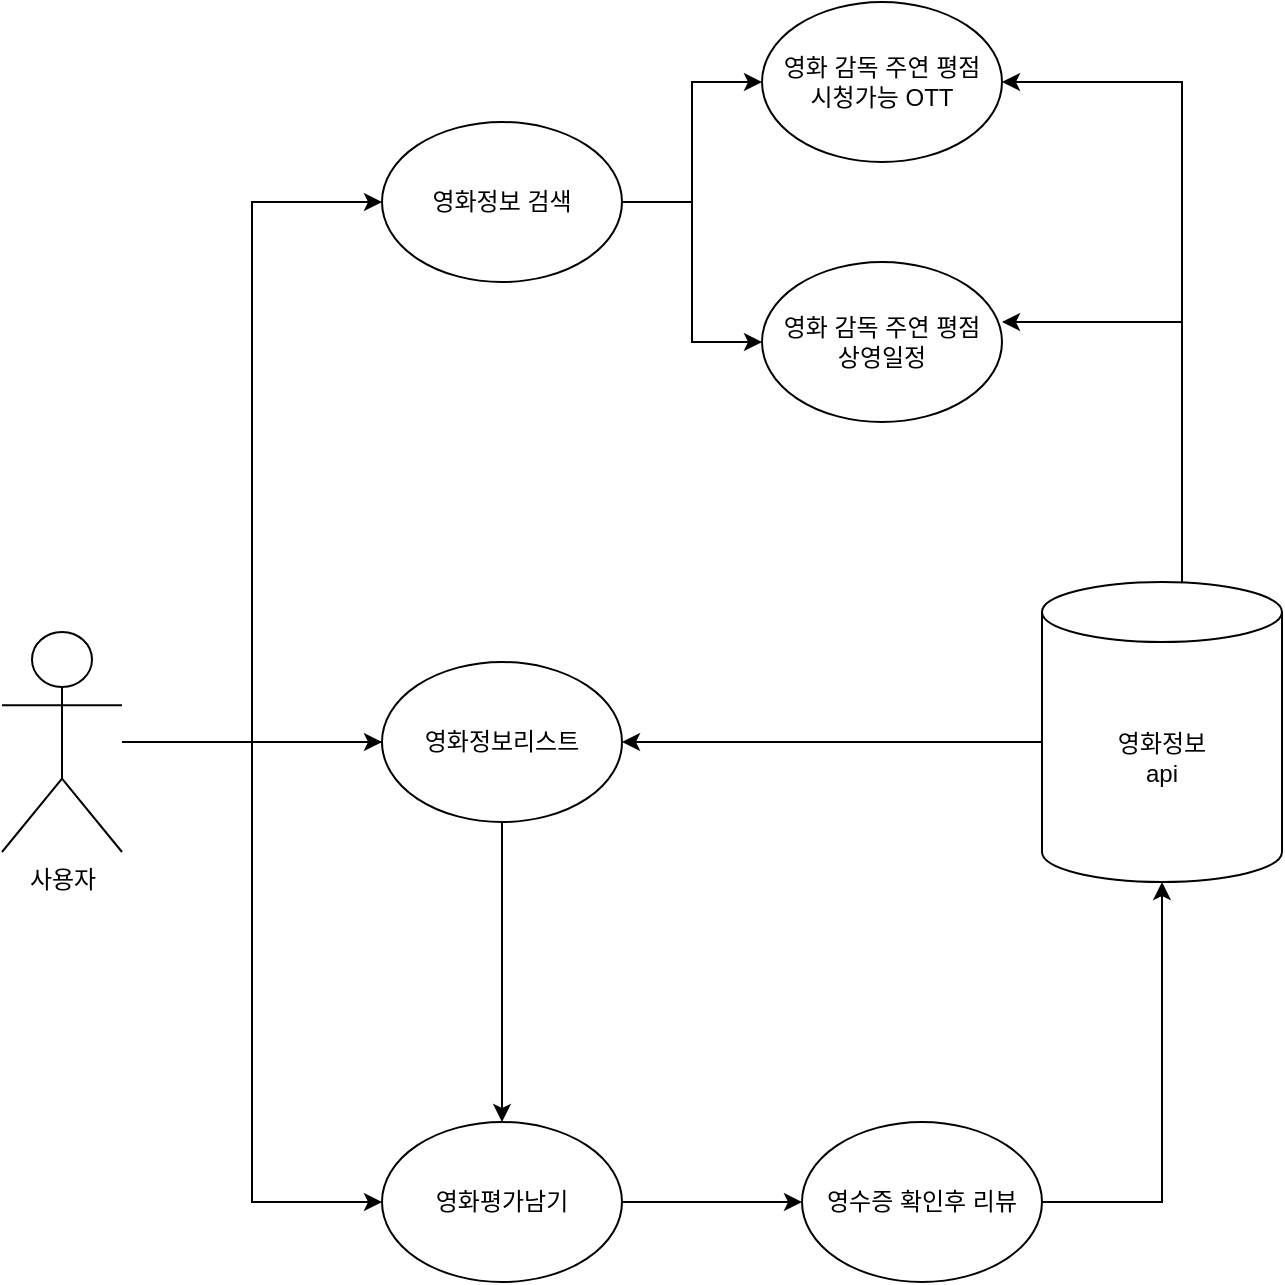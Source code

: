 <mxfile version="21.3.7" type="device">
  <diagram name="페이지-1" id="g4dXyIzhAi_1CMddUyoG">
    <mxGraphModel dx="888" dy="1717" grid="1" gridSize="10" guides="1" tooltips="1" connect="1" arrows="1" fold="1" page="1" pageScale="1" pageWidth="1390" pageHeight="980" math="0" shadow="0">
      <root>
        <mxCell id="0" />
        <mxCell id="1" parent="0" />
        <mxCell id="ZSzvQUy0kGPGuTM8LgXg-6" style="edgeStyle=orthogonalEdgeStyle;rounded=0;orthogonalLoop=1;jettySize=auto;html=1;entryX=0;entryY=0.5;entryDx=0;entryDy=0;" edge="1" parent="1" source="ZSzvQUy0kGPGuTM8LgXg-1" target="ZSzvQUy0kGPGuTM8LgXg-2">
          <mxGeometry relative="1" as="geometry" />
        </mxCell>
        <mxCell id="ZSzvQUy0kGPGuTM8LgXg-7" style="edgeStyle=orthogonalEdgeStyle;rounded=0;orthogonalLoop=1;jettySize=auto;html=1;" edge="1" parent="1" source="ZSzvQUy0kGPGuTM8LgXg-1" target="ZSzvQUy0kGPGuTM8LgXg-3">
          <mxGeometry relative="1" as="geometry" />
        </mxCell>
        <mxCell id="ZSzvQUy0kGPGuTM8LgXg-8" style="edgeStyle=orthogonalEdgeStyle;rounded=0;orthogonalLoop=1;jettySize=auto;html=1;" edge="1" parent="1" source="ZSzvQUy0kGPGuTM8LgXg-1" target="ZSzvQUy0kGPGuTM8LgXg-4">
          <mxGeometry relative="1" as="geometry" />
        </mxCell>
        <mxCell id="ZSzvQUy0kGPGuTM8LgXg-15" style="edgeStyle=orthogonalEdgeStyle;rounded=0;orthogonalLoop=1;jettySize=auto;html=1;entryX=0;entryY=0.5;entryDx=0;entryDy=0;" edge="1" parent="1" source="ZSzvQUy0kGPGuTM8LgXg-1" target="ZSzvQUy0kGPGuTM8LgXg-4">
          <mxGeometry relative="1" as="geometry" />
        </mxCell>
        <mxCell id="ZSzvQUy0kGPGuTM8LgXg-1" value="사용자" style="shape=umlActor;verticalLabelPosition=bottom;verticalAlign=top;html=1;outlineConnect=0;" vertex="1" parent="1">
          <mxGeometry x="60" y="195" width="60" height="110" as="geometry" />
        </mxCell>
        <mxCell id="ZSzvQUy0kGPGuTM8LgXg-21" style="edgeStyle=orthogonalEdgeStyle;rounded=0;orthogonalLoop=1;jettySize=auto;html=1;" edge="1" parent="1" source="ZSzvQUy0kGPGuTM8LgXg-2" target="ZSzvQUy0kGPGuTM8LgXg-19">
          <mxGeometry relative="1" as="geometry" />
        </mxCell>
        <mxCell id="ZSzvQUy0kGPGuTM8LgXg-22" style="edgeStyle=orthogonalEdgeStyle;rounded=0;orthogonalLoop=1;jettySize=auto;html=1;" edge="1" parent="1" source="ZSzvQUy0kGPGuTM8LgXg-2" target="ZSzvQUy0kGPGuTM8LgXg-20">
          <mxGeometry relative="1" as="geometry" />
        </mxCell>
        <mxCell id="ZSzvQUy0kGPGuTM8LgXg-2" value="영화정보 검색" style="ellipse;whiteSpace=wrap;html=1;" vertex="1" parent="1">
          <mxGeometry x="250" y="-60" width="120" height="80" as="geometry" />
        </mxCell>
        <mxCell id="ZSzvQUy0kGPGuTM8LgXg-3" value="영화정보리스트" style="ellipse;whiteSpace=wrap;html=1;" vertex="1" parent="1">
          <mxGeometry x="250" y="210" width="120" height="80" as="geometry" />
        </mxCell>
        <mxCell id="ZSzvQUy0kGPGuTM8LgXg-17" style="edgeStyle=orthogonalEdgeStyle;rounded=0;orthogonalLoop=1;jettySize=auto;html=1;" edge="1" parent="1" source="ZSzvQUy0kGPGuTM8LgXg-4" target="ZSzvQUy0kGPGuTM8LgXg-16">
          <mxGeometry relative="1" as="geometry" />
        </mxCell>
        <mxCell id="ZSzvQUy0kGPGuTM8LgXg-4" value="영화평가남기" style="ellipse;whiteSpace=wrap;html=1;" vertex="1" parent="1">
          <mxGeometry x="250" y="440" width="120" height="80" as="geometry" />
        </mxCell>
        <mxCell id="ZSzvQUy0kGPGuTM8LgXg-26" style="edgeStyle=orthogonalEdgeStyle;rounded=0;orthogonalLoop=1;jettySize=auto;html=1;entryX=1;entryY=0.5;entryDx=0;entryDy=0;" edge="1" parent="1" source="ZSzvQUy0kGPGuTM8LgXg-5" target="ZSzvQUy0kGPGuTM8LgXg-19">
          <mxGeometry relative="1" as="geometry">
            <Array as="points">
              <mxPoint x="650" y="-80" />
            </Array>
          </mxGeometry>
        </mxCell>
        <mxCell id="ZSzvQUy0kGPGuTM8LgXg-27" style="edgeStyle=orthogonalEdgeStyle;rounded=0;orthogonalLoop=1;jettySize=auto;html=1;entryX=1;entryY=0.375;entryDx=0;entryDy=0;entryPerimeter=0;" edge="1" parent="1" source="ZSzvQUy0kGPGuTM8LgXg-5" target="ZSzvQUy0kGPGuTM8LgXg-20">
          <mxGeometry relative="1" as="geometry">
            <Array as="points">
              <mxPoint x="650" y="40" />
            </Array>
          </mxGeometry>
        </mxCell>
        <mxCell id="ZSzvQUy0kGPGuTM8LgXg-28" style="edgeStyle=orthogonalEdgeStyle;rounded=0;orthogonalLoop=1;jettySize=auto;html=1;entryX=1;entryY=0.5;entryDx=0;entryDy=0;" edge="1" parent="1" source="ZSzvQUy0kGPGuTM8LgXg-5" target="ZSzvQUy0kGPGuTM8LgXg-3">
          <mxGeometry relative="1" as="geometry">
            <Array as="points">
              <mxPoint x="530" y="250" />
              <mxPoint x="530" y="250" />
            </Array>
          </mxGeometry>
        </mxCell>
        <mxCell id="ZSzvQUy0kGPGuTM8LgXg-5" value="영화정보&lt;br&gt;api" style="shape=cylinder3;whiteSpace=wrap;html=1;boundedLbl=1;backgroundOutline=1;size=15;" vertex="1" parent="1">
          <mxGeometry x="580" y="170" width="120" height="150" as="geometry" />
        </mxCell>
        <mxCell id="ZSzvQUy0kGPGuTM8LgXg-18" style="edgeStyle=orthogonalEdgeStyle;rounded=0;orthogonalLoop=1;jettySize=auto;html=1;" edge="1" parent="1" source="ZSzvQUy0kGPGuTM8LgXg-16" target="ZSzvQUy0kGPGuTM8LgXg-5">
          <mxGeometry relative="1" as="geometry">
            <Array as="points">
              <mxPoint x="640" y="480" />
            </Array>
          </mxGeometry>
        </mxCell>
        <mxCell id="ZSzvQUy0kGPGuTM8LgXg-16" value="영수증 확인후 리뷰" style="ellipse;whiteSpace=wrap;html=1;" vertex="1" parent="1">
          <mxGeometry x="460" y="440" width="120" height="80" as="geometry" />
        </mxCell>
        <mxCell id="ZSzvQUy0kGPGuTM8LgXg-19" value="영화 감독 주연 평점&lt;br&gt;시청가능 OTT" style="ellipse;whiteSpace=wrap;html=1;" vertex="1" parent="1">
          <mxGeometry x="440" y="-120" width="120" height="80" as="geometry" />
        </mxCell>
        <mxCell id="ZSzvQUy0kGPGuTM8LgXg-20" value="영화 감독 주연 평점&lt;br&gt;상영일정" style="ellipse;whiteSpace=wrap;html=1;" vertex="1" parent="1">
          <mxGeometry x="440" y="10" width="120" height="80" as="geometry" />
        </mxCell>
      </root>
    </mxGraphModel>
  </diagram>
</mxfile>
